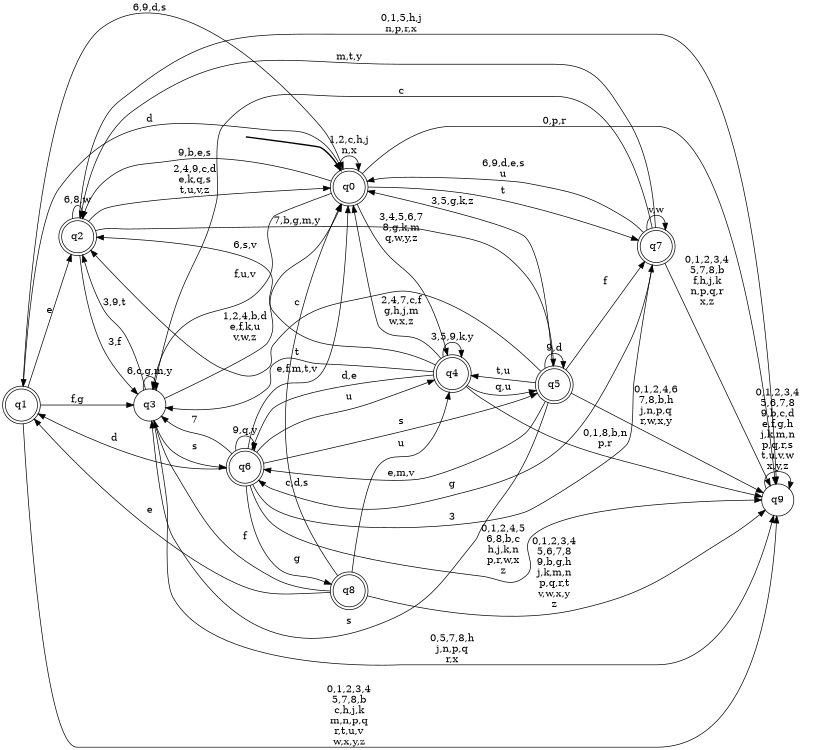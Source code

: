digraph BlueStar {
__start0 [style = invis, shape = none, label = "", width = 0, height = 0];

rankdir=LR;
size="8,5";

s0 [style="rounded,filled", color="black", fillcolor="white" shape="doublecircle", label="q0"];
s1 [style="rounded,filled", color="black", fillcolor="white" shape="doublecircle", label="q1"];
s2 [style="rounded,filled", color="black", fillcolor="white" shape="doublecircle", label="q2"];
s3 [style="filled", color="black", fillcolor="white" shape="circle", label="q3"];
s4 [style="rounded,filled", color="black", fillcolor="white" shape="doublecircle", label="q4"];
s5 [style="rounded,filled", color="black", fillcolor="white" shape="doublecircle", label="q5"];
s6 [style="rounded,filled", color="black", fillcolor="white" shape="doublecircle", label="q6"];
s7 [style="rounded,filled", color="black", fillcolor="white" shape="doublecircle", label="q7"];
s8 [style="rounded,filled", color="black", fillcolor="white" shape="doublecircle", label="q8"];
s9 [style="filled", color="black", fillcolor="white" shape="circle", label="q9"];
subgraph cluster_main { 
	graph [pad=".75", ranksep="0.15", nodesep="0.15"];
	 style=invis; 
	__start0 -> s0 [penwidth=2];
}
s0 -> s0 [label="1,2,c,h,j\nn,x"];
s0 -> s1 [label="d"];
s0 -> s2 [label="9,b,e,s"];
s0 -> s3 [label="f,u,v"];
s0 -> s4 [label="3,4,5,6,7\n8,g,k,m\nq,w,y,z"];
s0 -> s7 [label="t"];
s0 -> s9 [label="0,p,r"];
s1 -> s0 [label="6,9,d,s"];
s1 -> s2 [label="e"];
s1 -> s3 [label="f,g"];
s1 -> s9 [label="0,1,2,3,4\n5,7,8,b\nc,h,j,k\nm,n,p,q\nr,t,u,v\nw,x,y,z"];
s2 -> s0 [label="2,4,9,c,d\ne,k,q,s\nt,u,v,z"];
s2 -> s2 [label="6,8,w"];
s2 -> s3 [label="3,f"];
s2 -> s5 [label="7,b,g,m,y"];
s2 -> s9 [label="0,1,5,h,j\nn,p,r,x"];
s3 -> s0 [label="1,2,4,b,d\ne,f,k,u\nv,w,z"];
s3 -> s2 [label="3,9,t"];
s3 -> s3 [label="6,c,g,m,y"];
s3 -> s6 [label="s"];
s3 -> s9 [label="0,5,7,8,h\nj,n,p,q\nr,x"];
s4 -> s0 [label="2,4,7,c,f\ng,h,j,m\nw,x,z"];
s4 -> s2 [label="6,s,v"];
s4 -> s3 [label="t"];
s4 -> s4 [label="3,5,9,k,y"];
s4 -> s5 [label="q,u"];
s4 -> s6 [label="d,e"];
s4 -> s9 [label="0,1,8,b,n\np,r"];
s5 -> s0 [label="3,5,g,k,z"];
s5 -> s2 [label="c"];
s5 -> s3 [label="s"];
s5 -> s4 [label="t,u"];
s5 -> s5 [label="9,d"];
s5 -> s6 [label="e,m,v"];
s5 -> s7 [label="f"];
s5 -> s9 [label="0,1,2,4,6\n7,8,b,h\nj,n,p,q\nr,w,x,y"];
s6 -> s0 [label="e,f,m,t,v"];
s6 -> s1 [label="d"];
s6 -> s3 [label="7"];
s6 -> s4 [label="u"];
s6 -> s5 [label="s"];
s6 -> s6 [label="9,q,y"];
s6 -> s7 [label="3"];
s6 -> s8 [label="g"];
s6 -> s9 [label="0,1,2,4,5\n6,8,b,c\nh,j,k,n\np,r,w,x\nz"];
s7 -> s0 [label="6,9,d,e,s\nu"];
s7 -> s2 [label="m,t,y"];
s7 -> s3 [label="c"];
s7 -> s6 [label="g"];
s7 -> s7 [label="v,w"];
s7 -> s9 [label="0,1,2,3,4\n5,7,8,b\nf,h,j,k\nn,p,q,r\nx,z"];
s8 -> s0 [label="c,d,s"];
s8 -> s1 [label="e"];
s8 -> s3 [label="f"];
s8 -> s4 [label="u"];
s8 -> s9 [label="0,1,2,3,4\n5,6,7,8\n9,b,g,h\nj,k,m,n\np,q,r,t\nv,w,x,y\nz"];
s9 -> s9 [label="0,1,2,3,4\n5,6,7,8\n9,b,c,d\ne,f,g,h\nj,k,m,n\np,q,r,s\nt,u,v,w\nx,y,z"];

}